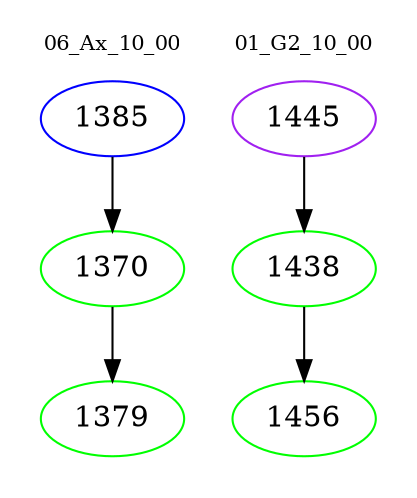 digraph{
subgraph cluster_0 {
color = white
label = "06_Ax_10_00";
fontsize=10;
T0_1385 [label="1385", color="blue"]
T0_1385 -> T0_1370 [color="black"]
T0_1370 [label="1370", color="green"]
T0_1370 -> T0_1379 [color="black"]
T0_1379 [label="1379", color="green"]
}
subgraph cluster_1 {
color = white
label = "01_G2_10_00";
fontsize=10;
T1_1445 [label="1445", color="purple"]
T1_1445 -> T1_1438 [color="black"]
T1_1438 [label="1438", color="green"]
T1_1438 -> T1_1456 [color="black"]
T1_1456 [label="1456", color="green"]
}
}
